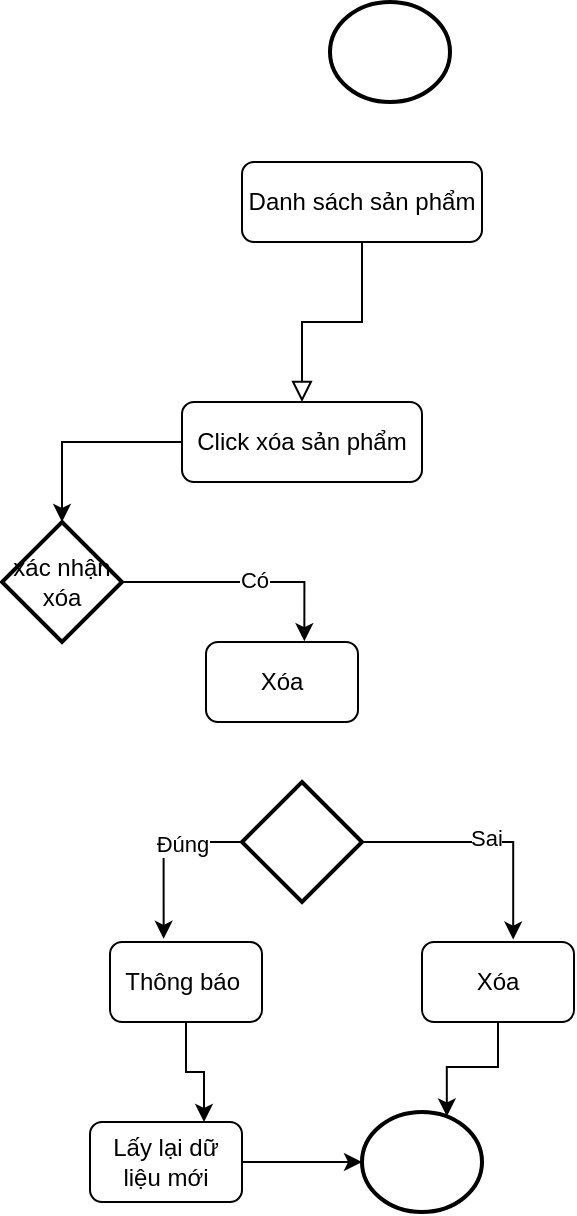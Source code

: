 <mxfile version="22.1.21" type="device">
  <diagram id="C5RBs43oDa-KdzZeNtuy" name="Page-1">
    <mxGraphModel dx="1518" dy="731" grid="1" gridSize="10" guides="1" tooltips="1" connect="1" arrows="1" fold="1" page="1" pageScale="1" pageWidth="827" pageHeight="1169" math="0" shadow="0">
      <root>
        <mxCell id="WIyWlLk6GJQsqaUBKTNV-0" />
        <mxCell id="WIyWlLk6GJQsqaUBKTNV-1" parent="WIyWlLk6GJQsqaUBKTNV-0" />
        <mxCell id="WIyWlLk6GJQsqaUBKTNV-2" value="" style="rounded=0;html=1;jettySize=auto;orthogonalLoop=1;fontSize=11;endArrow=block;endFill=0;endSize=8;strokeWidth=1;shadow=0;labelBackgroundColor=none;edgeStyle=orthogonalEdgeStyle;entryX=0.5;entryY=0;entryDx=0;entryDy=0;" parent="WIyWlLk6GJQsqaUBKTNV-1" source="WIyWlLk6GJQsqaUBKTNV-3" target="t4NhXpFr4L5CxxUk0o_f-3" edge="1">
          <mxGeometry relative="1" as="geometry">
            <mxPoint x="220" y="170" as="targetPoint" />
          </mxGeometry>
        </mxCell>
        <mxCell id="WIyWlLk6GJQsqaUBKTNV-3" value="Danh sách sản phẩm" style="rounded=1;whiteSpace=wrap;html=1;fontSize=12;glass=0;strokeWidth=1;shadow=0;" parent="WIyWlLk6GJQsqaUBKTNV-1" vertex="1">
          <mxGeometry x="310" y="90" width="120" height="40" as="geometry" />
        </mxCell>
        <mxCell id="t4NhXpFr4L5CxxUk0o_f-0" value="" style="strokeWidth=2;html=1;shape=mxgraph.flowchart.start_2;whiteSpace=wrap;" vertex="1" parent="WIyWlLk6GJQsqaUBKTNV-1">
          <mxGeometry x="354" y="10" width="60" height="50" as="geometry" />
        </mxCell>
        <mxCell id="t4NhXpFr4L5CxxUk0o_f-2" value="" style="strokeWidth=2;html=1;shape=mxgraph.flowchart.start_2;whiteSpace=wrap;" vertex="1" parent="WIyWlLk6GJQsqaUBKTNV-1">
          <mxGeometry x="370" y="565" width="60" height="50" as="geometry" />
        </mxCell>
        <mxCell id="t4NhXpFr4L5CxxUk0o_f-6" style="edgeStyle=orthogonalEdgeStyle;rounded=0;orthogonalLoop=1;jettySize=auto;html=1;" edge="1" parent="WIyWlLk6GJQsqaUBKTNV-1" source="t4NhXpFr4L5CxxUk0o_f-3" target="t4NhXpFr4L5CxxUk0o_f-5">
          <mxGeometry relative="1" as="geometry" />
        </mxCell>
        <mxCell id="t4NhXpFr4L5CxxUk0o_f-3" value="Click xóa sản phẩm" style="rounded=1;whiteSpace=wrap;html=1;fontSize=12;glass=0;strokeWidth=1;shadow=0;" vertex="1" parent="WIyWlLk6GJQsqaUBKTNV-1">
          <mxGeometry x="280" y="210" width="120" height="40" as="geometry" />
        </mxCell>
        <mxCell id="t4NhXpFr4L5CxxUk0o_f-5" value="xác nhận xóa" style="strokeWidth=2;html=1;shape=mxgraph.flowchart.decision;whiteSpace=wrap;" vertex="1" parent="WIyWlLk6GJQsqaUBKTNV-1">
          <mxGeometry x="190" y="270" width="60" height="60" as="geometry" />
        </mxCell>
        <mxCell id="t4NhXpFr4L5CxxUk0o_f-10" value="Xóa" style="rounded=1;whiteSpace=wrap;html=1;fontSize=12;glass=0;strokeWidth=1;shadow=0;" vertex="1" parent="WIyWlLk6GJQsqaUBKTNV-1">
          <mxGeometry x="292" y="330" width="76" height="40" as="geometry" />
        </mxCell>
        <mxCell id="t4NhXpFr4L5CxxUk0o_f-11" style="edgeStyle=orthogonalEdgeStyle;rounded=0;orthogonalLoop=1;jettySize=auto;html=1;entryX=0.647;entryY=-0.01;entryDx=0;entryDy=0;entryPerimeter=0;" edge="1" parent="WIyWlLk6GJQsqaUBKTNV-1" source="t4NhXpFr4L5CxxUk0o_f-5" target="t4NhXpFr4L5CxxUk0o_f-10">
          <mxGeometry relative="1" as="geometry" />
        </mxCell>
        <mxCell id="t4NhXpFr4L5CxxUk0o_f-12" value="Có" style="edgeLabel;html=1;align=center;verticalAlign=middle;resizable=0;points=[];" vertex="1" connectable="0" parent="t4NhXpFr4L5CxxUk0o_f-11">
          <mxGeometry x="0.093" y="1" relative="1" as="geometry">
            <mxPoint as="offset" />
          </mxGeometry>
        </mxCell>
        <mxCell id="t4NhXpFr4L5CxxUk0o_f-13" value="" style="strokeWidth=2;html=1;shape=mxgraph.flowchart.decision;whiteSpace=wrap;" vertex="1" parent="WIyWlLk6GJQsqaUBKTNV-1">
          <mxGeometry x="310" y="400" width="60" height="60" as="geometry" />
        </mxCell>
        <mxCell id="t4NhXpFr4L5CxxUk0o_f-14" value="Xóa" style="rounded=1;whiteSpace=wrap;html=1;fontSize=12;glass=0;strokeWidth=1;shadow=0;" vertex="1" parent="WIyWlLk6GJQsqaUBKTNV-1">
          <mxGeometry x="400" y="480" width="76" height="40" as="geometry" />
        </mxCell>
        <mxCell id="t4NhXpFr4L5CxxUk0o_f-22" style="edgeStyle=orthogonalEdgeStyle;rounded=0;orthogonalLoop=1;jettySize=auto;html=1;entryX=0.75;entryY=0;entryDx=0;entryDy=0;" edge="1" parent="WIyWlLk6GJQsqaUBKTNV-1" source="t4NhXpFr4L5CxxUk0o_f-15" target="t4NhXpFr4L5CxxUk0o_f-20">
          <mxGeometry relative="1" as="geometry" />
        </mxCell>
        <mxCell id="t4NhXpFr4L5CxxUk0o_f-15" value="Thông báo&amp;nbsp;" style="rounded=1;whiteSpace=wrap;html=1;fontSize=12;glass=0;strokeWidth=1;shadow=0;" vertex="1" parent="WIyWlLk6GJQsqaUBKTNV-1">
          <mxGeometry x="244" y="480" width="76" height="40" as="geometry" />
        </mxCell>
        <mxCell id="t4NhXpFr4L5CxxUk0o_f-16" style="edgeStyle=orthogonalEdgeStyle;rounded=0;orthogonalLoop=1;jettySize=auto;html=1;entryX=0.353;entryY=-0.04;entryDx=0;entryDy=0;entryPerimeter=0;exitX=0;exitY=0.5;exitDx=0;exitDy=0;exitPerimeter=0;" edge="1" parent="WIyWlLk6GJQsqaUBKTNV-1" source="t4NhXpFr4L5CxxUk0o_f-13" target="t4NhXpFr4L5CxxUk0o_f-15">
          <mxGeometry relative="1" as="geometry" />
        </mxCell>
        <mxCell id="t4NhXpFr4L5CxxUk0o_f-17" value="Đúng" style="edgeLabel;html=1;align=center;verticalAlign=middle;resizable=0;points=[];" vertex="1" connectable="0" parent="t4NhXpFr4L5CxxUk0o_f-16">
          <mxGeometry x="-0.315" y="1" relative="1" as="geometry">
            <mxPoint as="offset" />
          </mxGeometry>
        </mxCell>
        <mxCell id="t4NhXpFr4L5CxxUk0o_f-18" style="edgeStyle=orthogonalEdgeStyle;rounded=0;orthogonalLoop=1;jettySize=auto;html=1;entryX=0.6;entryY=-0.03;entryDx=0;entryDy=0;entryPerimeter=0;" edge="1" parent="WIyWlLk6GJQsqaUBKTNV-1" source="t4NhXpFr4L5CxxUk0o_f-13" target="t4NhXpFr4L5CxxUk0o_f-14">
          <mxGeometry relative="1" as="geometry" />
        </mxCell>
        <mxCell id="t4NhXpFr4L5CxxUk0o_f-19" value="Sai" style="edgeLabel;html=1;align=center;verticalAlign=middle;resizable=0;points=[];" vertex="1" connectable="0" parent="t4NhXpFr4L5CxxUk0o_f-18">
          <mxGeometry x="-0.004" y="2" relative="1" as="geometry">
            <mxPoint as="offset" />
          </mxGeometry>
        </mxCell>
        <mxCell id="t4NhXpFr4L5CxxUk0o_f-21" style="edgeStyle=orthogonalEdgeStyle;rounded=0;orthogonalLoop=1;jettySize=auto;html=1;" edge="1" parent="WIyWlLk6GJQsqaUBKTNV-1" source="t4NhXpFr4L5CxxUk0o_f-20" target="t4NhXpFr4L5CxxUk0o_f-2">
          <mxGeometry relative="1" as="geometry" />
        </mxCell>
        <mxCell id="t4NhXpFr4L5CxxUk0o_f-20" value="Lấy lại dữ liệu mới" style="rounded=1;whiteSpace=wrap;html=1;fontSize=12;glass=0;strokeWidth=1;shadow=0;" vertex="1" parent="WIyWlLk6GJQsqaUBKTNV-1">
          <mxGeometry x="234" y="570" width="76" height="40" as="geometry" />
        </mxCell>
        <mxCell id="t4NhXpFr4L5CxxUk0o_f-23" style="edgeStyle=orthogonalEdgeStyle;rounded=0;orthogonalLoop=1;jettySize=auto;html=1;entryX=0.707;entryY=0.044;entryDx=0;entryDy=0;entryPerimeter=0;" edge="1" parent="WIyWlLk6GJQsqaUBKTNV-1" source="t4NhXpFr4L5CxxUk0o_f-14" target="t4NhXpFr4L5CxxUk0o_f-2">
          <mxGeometry relative="1" as="geometry" />
        </mxCell>
      </root>
    </mxGraphModel>
  </diagram>
</mxfile>
